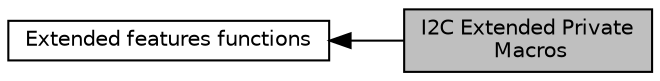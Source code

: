 digraph "I2C Extended Private Macros"
{
  edge [fontname="Helvetica",fontsize="10",labelfontname="Helvetica",labelfontsize="10"];
  node [fontname="Helvetica",fontsize="10",shape=record];
  rankdir=LR;
  Node1 [label="Extended features functions",height=0.2,width=0.4,color="black", fillcolor="white", style="filled",URL="$group___i2_c_ex___exported___functions___group1.html",tooltip="Extended features functions. "];
  Node0 [label="I2C Extended Private\l Macros",height=0.2,width=0.4,color="black", fillcolor="grey75", style="filled", fontcolor="black"];
  Node1->Node0 [shape=plaintext, dir="back", style="solid"];
}
